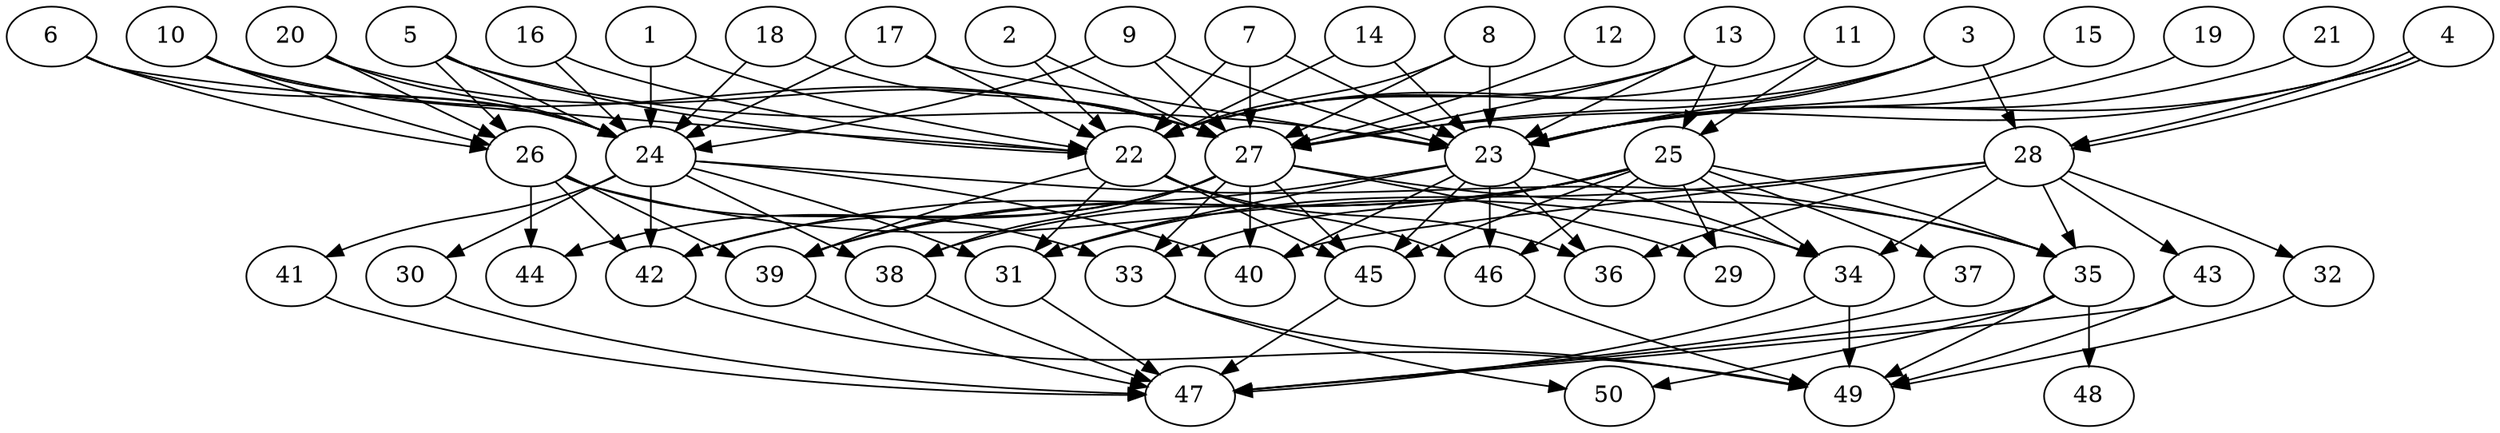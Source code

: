 // DAG automatically generated by daggen at Thu Oct  3 14:07:57 2019
// ./daggen --dot -n 50 --ccr 0.3 --fat 0.7 --regular 0.5 --density 0.6 --mindata 5242880 --maxdata 52428800 
digraph G {
  1 [size="29999787", alpha="0.13", expect_size="8999936"] 
  1 -> 22 [size ="8999936"]
  1 -> 24 [size ="8999936"]
  2 [size="109748907", alpha="0.12", expect_size="32924672"] 
  2 -> 22 [size ="32924672"]
  2 -> 27 [size ="32924672"]
  3 [size="76977493", alpha="0.13", expect_size="23093248"] 
  3 -> 22 [size ="23093248"]
  3 -> 23 [size ="23093248"]
  3 -> 27 [size ="23093248"]
  3 -> 28 [size ="23093248"]
  4 [size="103905280", alpha="0.11", expect_size="31171584"] 
  4 -> 23 [size ="31171584"]
  4 -> 27 [size ="31171584"]
  4 -> 28 [size ="31171584"]
  4 -> 28 [size ="31171584"]
  5 [size="30743893", alpha="0.18", expect_size="9223168"] 
  5 -> 22 [size ="9223168"]
  5 -> 23 [size ="9223168"]
  5 -> 24 [size ="9223168"]
  5 -> 26 [size ="9223168"]
  6 [size="152449707", alpha="0.15", expect_size="45734912"] 
  6 -> 22 [size ="45734912"]
  6 -> 24 [size ="45734912"]
  6 -> 26 [size ="45734912"]
  7 [size="102154240", alpha="0.10", expect_size="30646272"] 
  7 -> 22 [size ="30646272"]
  7 -> 23 [size ="30646272"]
  7 -> 27 [size ="30646272"]
  8 [size="167669760", alpha="0.03", expect_size="50300928"] 
  8 -> 22 [size ="50300928"]
  8 -> 23 [size ="50300928"]
  8 -> 27 [size ="50300928"]
  9 [size="31003307", alpha="0.17", expect_size="9300992"] 
  9 -> 23 [size ="9300992"]
  9 -> 24 [size ="9300992"]
  9 -> 27 [size ="9300992"]
  10 [size="24176640", alpha="0.12", expect_size="7252992"] 
  10 -> 24 [size ="7252992"]
  10 -> 26 [size ="7252992"]
  10 -> 27 [size ="7252992"]
  11 [size="78363307", alpha="0.06", expect_size="23508992"] 
  11 -> 22 [size ="23508992"]
  11 -> 25 [size ="23508992"]
  12 [size="22405120", alpha="0.11", expect_size="6721536"] 
  12 -> 27 [size ="6721536"]
  13 [size="114179413", alpha="0.20", expect_size="34253824"] 
  13 -> 22 [size ="34253824"]
  13 -> 23 [size ="34253824"]
  13 -> 25 [size ="34253824"]
  13 -> 27 [size ="34253824"]
  14 [size="58624000", alpha="0.07", expect_size="17587200"] 
  14 -> 22 [size ="17587200"]
  14 -> 23 [size ="17587200"]
  15 [size="148674560", alpha="0.18", expect_size="44602368"] 
  15 -> 23 [size ="44602368"]
  16 [size="132805973", alpha="0.11", expect_size="39841792"] 
  16 -> 22 [size ="39841792"]
  16 -> 24 [size ="39841792"]
  17 [size="97327787", alpha="0.08", expect_size="29198336"] 
  17 -> 22 [size ="29198336"]
  17 -> 23 [size ="29198336"]
  17 -> 24 [size ="29198336"]
  18 [size="172957013", alpha="0.14", expect_size="51887104"] 
  18 -> 24 [size ="51887104"]
  18 -> 27 [size ="51887104"]
  19 [size="39942827", alpha="0.05", expect_size="11982848"] 
  19 -> 23 [size ="11982848"]
  20 [size="18469547", alpha="0.16", expect_size="5540864"] 
  20 -> 24 [size ="5540864"]
  20 -> 26 [size ="5540864"]
  20 -> 27 [size ="5540864"]
  21 [size="113831253", alpha="0.08", expect_size="34149376"] 
  21 -> 23 [size ="34149376"]
  22 [size="163512320", alpha="0.13", expect_size="49053696"] 
  22 -> 31 [size ="49053696"]
  22 -> 36 [size ="49053696"]
  22 -> 39 [size ="49053696"]
  22 -> 45 [size ="49053696"]
  22 -> 46 [size ="49053696"]
  23 [size="92013227", alpha="0.05", expect_size="27603968"] 
  23 -> 31 [size ="27603968"]
  23 -> 34 [size ="27603968"]
  23 -> 36 [size ="27603968"]
  23 -> 39 [size ="27603968"]
  23 -> 40 [size ="27603968"]
  23 -> 45 [size ="27603968"]
  23 -> 46 [size ="27603968"]
  24 [size="91688960", alpha="0.07", expect_size="27506688"] 
  24 -> 30 [size ="27506688"]
  24 -> 31 [size ="27506688"]
  24 -> 35 [size ="27506688"]
  24 -> 38 [size ="27506688"]
  24 -> 40 [size ="27506688"]
  24 -> 41 [size ="27506688"]
  24 -> 42 [size ="27506688"]
  25 [size="147302400", alpha="0.12", expect_size="44190720"] 
  25 -> 29 [size ="44190720"]
  25 -> 33 [size ="44190720"]
  25 -> 34 [size ="44190720"]
  25 -> 35 [size ="44190720"]
  25 -> 37 [size ="44190720"]
  25 -> 38 [size ="44190720"]
  25 -> 39 [size ="44190720"]
  25 -> 42 [size ="44190720"]
  25 -> 45 [size ="44190720"]
  25 -> 46 [size ="44190720"]
  26 [size="132751360", alpha="0.14", expect_size="39825408"] 
  26 -> 33 [size ="39825408"]
  26 -> 34 [size ="39825408"]
  26 -> 39 [size ="39825408"]
  26 -> 42 [size ="39825408"]
  26 -> 44 [size ="39825408"]
  27 [size="64068267", alpha="0.06", expect_size="19220480"] 
  27 -> 29 [size ="19220480"]
  27 -> 33 [size ="19220480"]
  27 -> 35 [size ="19220480"]
  27 -> 38 [size ="19220480"]
  27 -> 40 [size ="19220480"]
  27 -> 42 [size ="19220480"]
  27 -> 44 [size ="19220480"]
  27 -> 45 [size ="19220480"]
  28 [size="127368533", alpha="0.18", expect_size="38210560"] 
  28 -> 31 [size ="38210560"]
  28 -> 32 [size ="38210560"]
  28 -> 34 [size ="38210560"]
  28 -> 35 [size ="38210560"]
  28 -> 36 [size ="38210560"]
  28 -> 40 [size ="38210560"]
  28 -> 43 [size ="38210560"]
  29 [size="82643627", alpha="0.11", expect_size="24793088"] 
  30 [size="120480427", alpha="0.05", expect_size="36144128"] 
  30 -> 47 [size ="36144128"]
  31 [size="87487147", alpha="0.07", expect_size="26246144"] 
  31 -> 47 [size ="26246144"]
  32 [size="153470293", alpha="0.10", expect_size="46041088"] 
  32 -> 49 [size ="46041088"]
  33 [size="96136533", alpha="0.05", expect_size="28840960"] 
  33 -> 49 [size ="28840960"]
  33 -> 50 [size ="28840960"]
  34 [size="132270080", alpha="0.05", expect_size="39681024"] 
  34 -> 47 [size ="39681024"]
  34 -> 49 [size ="39681024"]
  35 [size="33733973", alpha="0.01", expect_size="10120192"] 
  35 -> 47 [size ="10120192"]
  35 -> 48 [size ="10120192"]
  35 -> 49 [size ="10120192"]
  35 -> 50 [size ="10120192"]
  36 [size="128368640", alpha="0.13", expect_size="38510592"] 
  37 [size="79291733", alpha="0.14", expect_size="23787520"] 
  37 -> 47 [size ="23787520"]
  38 [size="128467627", alpha="0.16", expect_size="38540288"] 
  38 -> 47 [size ="38540288"]
  39 [size="111520427", alpha="0.20", expect_size="33456128"] 
  39 -> 47 [size ="33456128"]
  40 [size="41977173", alpha="0.04", expect_size="12593152"] 
  41 [size="83824640", alpha="0.01", expect_size="25147392"] 
  41 -> 47 [size ="25147392"]
  42 [size="140666880", alpha="0.16", expect_size="42200064"] 
  42 -> 49 [size ="42200064"]
  43 [size="60149760", alpha="0.01", expect_size="18044928"] 
  43 -> 47 [size ="18044928"]
  43 -> 49 [size ="18044928"]
  44 [size="96259413", alpha="0.15", expect_size="28877824"] 
  45 [size="132860587", alpha="0.05", expect_size="39858176"] 
  45 -> 47 [size ="39858176"]
  46 [size="143868587", alpha="0.10", expect_size="43160576"] 
  46 -> 49 [size ="43160576"]
  47 [size="87326720", alpha="0.02", expect_size="26198016"] 
  48 [size="43086507", alpha="0.07", expect_size="12925952"] 
  49 [size="166632107", alpha="0.00", expect_size="49989632"] 
  50 [size="165864107", alpha="0.07", expect_size="49759232"] 
}
